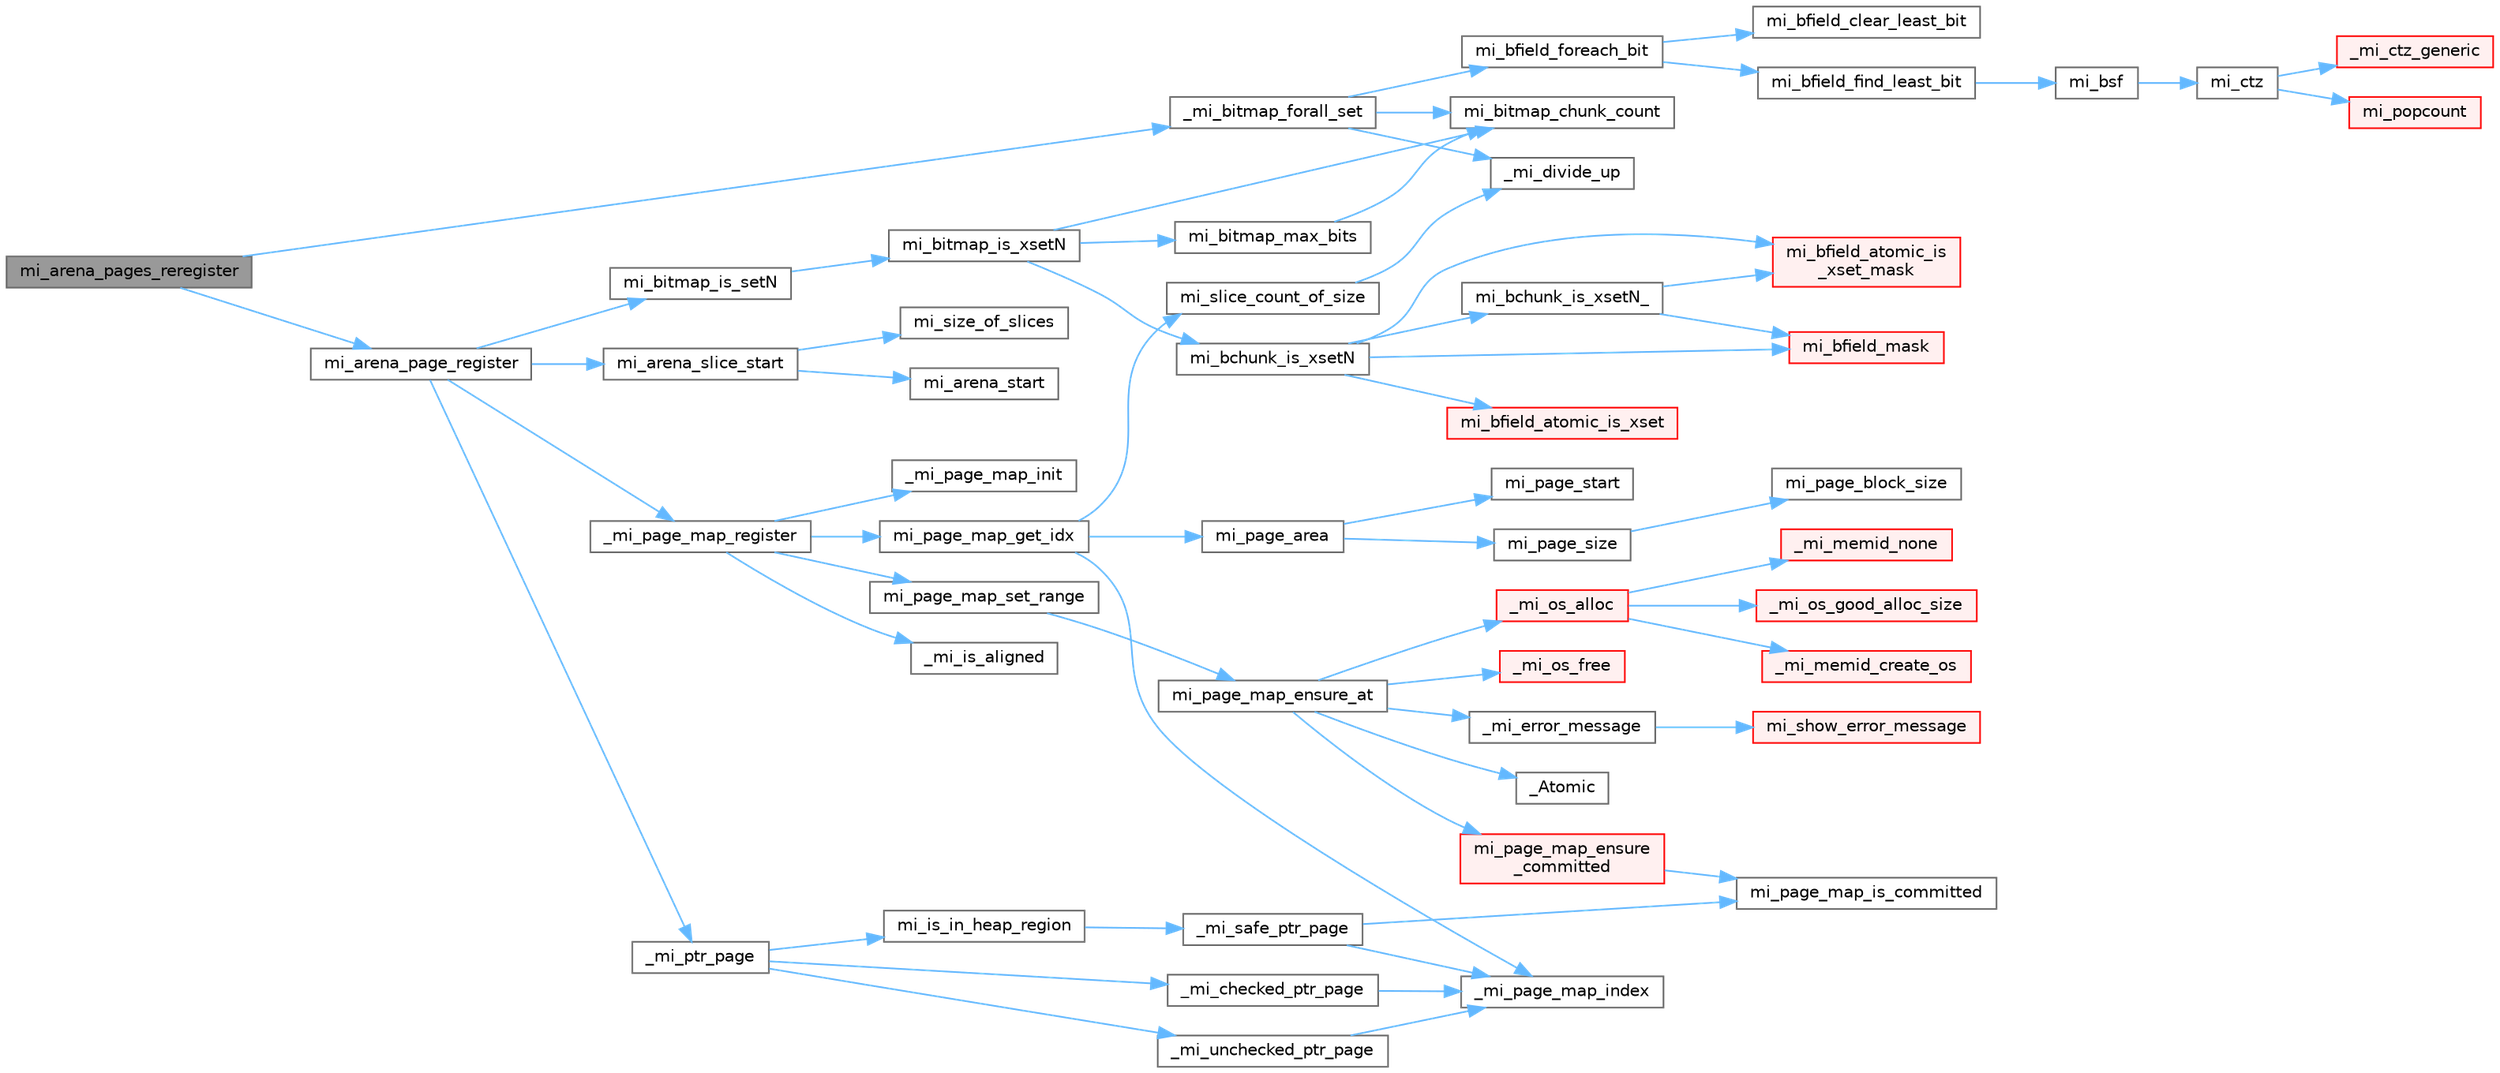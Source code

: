 digraph "mi_arena_pages_reregister"
{
 // LATEX_PDF_SIZE
  bgcolor="transparent";
  edge [fontname=Helvetica,fontsize=10,labelfontname=Helvetica,labelfontsize=10];
  node [fontname=Helvetica,fontsize=10,shape=box,height=0.2,width=0.4];
  rankdir="LR";
  Node1 [id="Node000001",label="mi_arena_pages_reregister",height=0.2,width=0.4,color="gray40", fillcolor="grey60", style="filled", fontcolor="black",tooltip=" "];
  Node1 -> Node2 [id="edge59_Node000001_Node000002",color="steelblue1",style="solid",tooltip=" "];
  Node2 [id="Node000002",label="_mi_bitmap_forall_set",height=0.2,width=0.4,color="grey40", fillcolor="white", style="filled",URL="$bitmap_8c.html#a7e9c291ee2f088455bc48a714d09e49a",tooltip=" "];
  Node2 -> Node3 [id="edge60_Node000002_Node000003",color="steelblue1",style="solid",tooltip=" "];
  Node3 [id="Node000003",label="_mi_divide_up",height=0.2,width=0.4,color="grey40", fillcolor="white", style="filled",URL="$_e_a_s_t_l_2packages_2mimalloc_2include_2mimalloc_2internal_8h.html#a693e5b64e9a4644c716974dda2395edc",tooltip=" "];
  Node2 -> Node4 [id="edge61_Node000002_Node000004",color="steelblue1",style="solid",tooltip=" "];
  Node4 [id="Node000004",label="mi_bfield_foreach_bit",height=0.2,width=0.4,color="grey40", fillcolor="white", style="filled",URL="$bitmap_8c.html#a23792b2780ff4daafc8ca3c8f61832d4",tooltip=" "];
  Node4 -> Node5 [id="edge62_Node000004_Node000005",color="steelblue1",style="solid",tooltip=" "];
  Node5 [id="Node000005",label="mi_bfield_clear_least_bit",height=0.2,width=0.4,color="grey40", fillcolor="white", style="filled",URL="$bitmap_8c.html#a40409a72e24e98bc81e113ae3af78972",tooltip=" "];
  Node4 -> Node6 [id="edge63_Node000004_Node000006",color="steelblue1",style="solid",tooltip=" "];
  Node6 [id="Node000006",label="mi_bfield_find_least_bit",height=0.2,width=0.4,color="grey40", fillcolor="white", style="filled",URL="$bitmap_8c.html#a81530e7b3d5b00380e17776d6bf7def6",tooltip=" "];
  Node6 -> Node7 [id="edge64_Node000006_Node000007",color="steelblue1",style="solid",tooltip=" "];
  Node7 [id="Node000007",label="mi_bsf",height=0.2,width=0.4,color="grey40", fillcolor="white", style="filled",URL="$bits_8h.html#a9a725eee7a716d863140f201d6a970f5",tooltip=" "];
  Node7 -> Node8 [id="edge65_Node000007_Node000008",color="steelblue1",style="solid",tooltip=" "];
  Node8 [id="Node000008",label="mi_ctz",height=0.2,width=0.4,color="grey40", fillcolor="white", style="filled",URL="$bits_8h.html#a8eb514b948438b609030d3d13c0d1c6d",tooltip=" "];
  Node8 -> Node9 [id="edge66_Node000008_Node000009",color="steelblue1",style="solid",tooltip=" "];
  Node9 [id="Node000009",label="_mi_ctz_generic",height=0.2,width=0.4,color="red", fillcolor="#FFF0F0", style="filled",URL="$libc_8c.html#aaf9cb98b0eccdf3c2bcfb027728ee7b0",tooltip=" "];
  Node8 -> Node11 [id="edge67_Node000008_Node000011",color="steelblue1",style="solid",tooltip=" "];
  Node11 [id="Node000011",label="mi_popcount",height=0.2,width=0.4,color="red", fillcolor="#FFF0F0", style="filled",URL="$bits_8h.html#ac2a9854186003f70eb01135c9aca3529",tooltip=" "];
  Node2 -> Node15 [id="edge68_Node000002_Node000015",color="steelblue1",style="solid",tooltip=" "];
  Node15 [id="Node000015",label="mi_bitmap_chunk_count",height=0.2,width=0.4,color="grey40", fillcolor="white", style="filled",URL="$bitmap_8h.html#adbc04bcdad6dd6f18993c5ed4b92f2a4",tooltip=" "];
  Node1 -> Node16 [id="edge69_Node000001_Node000016",color="steelblue1",style="solid",tooltip=" "];
  Node16 [id="Node000016",label="mi_arena_page_register",height=0.2,width=0.4,color="grey40", fillcolor="white", style="filled",URL="$arena_8c.html#a73dceab79cb31c1e87fb7ba8a422d8f5",tooltip=" "];
  Node16 -> Node17 [id="edge70_Node000016_Node000017",color="steelblue1",style="solid",tooltip=" "];
  Node17 [id="Node000017",label="_mi_page_map_register",height=0.2,width=0.4,color="grey40", fillcolor="white", style="filled",URL="$page-map_8c.html#a408efa9baa877e4ccfcf3e9429bcbc01",tooltip=" "];
  Node17 -> Node18 [id="edge71_Node000017_Node000018",color="steelblue1",style="solid",tooltip=" "];
  Node18 [id="Node000018",label="_mi_is_aligned",height=0.2,width=0.4,color="grey40", fillcolor="white", style="filled",URL="$_e_a_s_t_l_2packages_2mimalloc_2include_2mimalloc_2internal_8h.html#ad446ae4d82cbdbd78dfbe46fa2330555",tooltip=" "];
  Node17 -> Node19 [id="edge72_Node000017_Node000019",color="steelblue1",style="solid",tooltip=" "];
  Node19 [id="Node000019",label="_mi_page_map_init",height=0.2,width=0.4,color="grey40", fillcolor="white", style="filled",URL="$_e_a_s_t_l_2packages_2mimalloc_2include_2mimalloc_2internal_8h.html#ab1d5d43c1d7d0d4adfd96fdb7270ca4b",tooltip=" "];
  Node17 -> Node20 [id="edge73_Node000017_Node000020",color="steelblue1",style="solid",tooltip=" "];
  Node20 [id="Node000020",label="mi_page_map_get_idx",height=0.2,width=0.4,color="grey40", fillcolor="white", style="filled",URL="$page-map_8c.html#a57cb024dd351df5f91e5372156cd191e",tooltip=" "];
  Node20 -> Node21 [id="edge74_Node000020_Node000021",color="steelblue1",style="solid",tooltip=" "];
  Node21 [id="Node000021",label="_mi_page_map_index",height=0.2,width=0.4,color="grey40", fillcolor="white", style="filled",URL="$_e_a_s_t_l_2packages_2mimalloc_2include_2mimalloc_2internal_8h.html#ac5fb64f98ad24fd3b47091a14425c3dc",tooltip=" "];
  Node20 -> Node22 [id="edge75_Node000020_Node000022",color="steelblue1",style="solid",tooltip=" "];
  Node22 [id="Node000022",label="mi_page_area",height=0.2,width=0.4,color="grey40", fillcolor="white", style="filled",URL="$_e_a_s_t_l_2packages_2mimalloc_2include_2mimalloc_2internal_8h.html#ab02bec7b56343136344cb9441cb889c7",tooltip=" "];
  Node22 -> Node23 [id="edge76_Node000022_Node000023",color="steelblue1",style="solid",tooltip=" "];
  Node23 [id="Node000023",label="mi_page_size",height=0.2,width=0.4,color="grey40", fillcolor="white", style="filled",URL="$_e_a_s_t_l_2packages_2mimalloc_2include_2mimalloc_2internal_8h.html#a8c0729aec9cac74b4a782e6a7d22f18d",tooltip=" "];
  Node23 -> Node24 [id="edge77_Node000023_Node000024",color="steelblue1",style="solid",tooltip=" "];
  Node24 [id="Node000024",label="mi_page_block_size",height=0.2,width=0.4,color="grey40", fillcolor="white", style="filled",URL="$_e_a_s_t_l_2packages_2mimalloc_2include_2mimalloc_2internal_8h.html#a6134893990c1f09da2b40092ceecc780",tooltip=" "];
  Node22 -> Node25 [id="edge78_Node000022_Node000025",color="steelblue1",style="solid",tooltip=" "];
  Node25 [id="Node000025",label="mi_page_start",height=0.2,width=0.4,color="grey40", fillcolor="white", style="filled",URL="$_e_a_s_t_l_2packages_2mimalloc_2include_2mimalloc_2internal_8h.html#a95e8b035747d340ad060f5cf0811b7e9",tooltip=" "];
  Node20 -> Node26 [id="edge79_Node000020_Node000026",color="steelblue1",style="solid",tooltip=" "];
  Node26 [id="Node000026",label="mi_slice_count_of_size",height=0.2,width=0.4,color="grey40", fillcolor="white", style="filled",URL="$_e_a_s_t_l_2packages_2mimalloc_2include_2mimalloc_2internal_8h.html#a9ad8412b6af23e1040840727a59cc9b5",tooltip=" "];
  Node26 -> Node3 [id="edge80_Node000026_Node000003",color="steelblue1",style="solid",tooltip=" "];
  Node17 -> Node27 [id="edge81_Node000017_Node000027",color="steelblue1",style="solid",tooltip=" "];
  Node27 [id="Node000027",label="mi_page_map_set_range",height=0.2,width=0.4,color="grey40", fillcolor="white", style="filled",URL="$page-map_8c.html#a7b262e3370e545461603df2211f16f03",tooltip=" "];
  Node27 -> Node28 [id="edge82_Node000027_Node000028",color="steelblue1",style="solid",tooltip=" "];
  Node28 [id="Node000028",label="mi_page_map_ensure_at",height=0.2,width=0.4,color="grey40", fillcolor="white", style="filled",URL="$page-map_8c.html#a902d272cc23dc562664afd16b7789d47",tooltip=" "];
  Node28 -> Node29 [id="edge83_Node000028_Node000029",color="steelblue1",style="solid",tooltip=" "];
  Node29 [id="Node000029",label="_Atomic",height=0.2,width=0.4,color="grey40", fillcolor="white", style="filled",URL="$page-map_8c.html#a42ccb1dd40e7bab08278019bda752004",tooltip=" "];
  Node28 -> Node30 [id="edge84_Node000028_Node000030",color="steelblue1",style="solid",tooltip=" "];
  Node30 [id="Node000030",label="_mi_error_message",height=0.2,width=0.4,color="grey40", fillcolor="white", style="filled",URL="$options_8c.html#a2bebc073bcaac71658e57bb260c2e426",tooltip=" "];
  Node30 -> Node31 [id="edge85_Node000030_Node000031",color="steelblue1",style="solid",tooltip=" "];
  Node31 [id="Node000031",label="mi_show_error_message",height=0.2,width=0.4,color="red", fillcolor="#FFF0F0", style="filled",URL="$options_8c.html#a025f32c63014753e87fd7a579d2bb8aa",tooltip=" "];
  Node28 -> Node67 [id="edge86_Node000028_Node000067",color="steelblue1",style="solid",tooltip=" "];
  Node67 [id="Node000067",label="_mi_os_alloc",height=0.2,width=0.4,color="red", fillcolor="#FFF0F0", style="filled",URL="$os_8c.html#adda37bbacbf064719f3398bc4c8de08f",tooltip=" "];
  Node67 -> Node68 [id="edge87_Node000067_Node000068",color="steelblue1",style="solid",tooltip=" "];
  Node68 [id="Node000068",label="_mi_memid_create_os",height=0.2,width=0.4,color="red", fillcolor="#FFF0F0", style="filled",URL="$_e_a_s_t_l_2packages_2mimalloc_2include_2mimalloc_2internal_8h.html#a09383ef9229fc236d59aadf1acc9268c",tooltip=" "];
  Node67 -> Node70 [id="edge88_Node000067_Node000070",color="steelblue1",style="solid",tooltip=" "];
  Node70 [id="Node000070",label="_mi_memid_none",height=0.2,width=0.4,color="red", fillcolor="#FFF0F0", style="filled",URL="$_e_a_s_t_l_2packages_2mimalloc_2include_2mimalloc_2internal_8h.html#a130091d8591ac82c587dace216eca4d2",tooltip=" "];
  Node67 -> Node71 [id="edge89_Node000067_Node000071",color="steelblue1",style="solid",tooltip=" "];
  Node71 [id="Node000071",label="_mi_os_good_alloc_size",height=0.2,width=0.4,color="red", fillcolor="#FFF0F0", style="filled",URL="$os_8c.html#aa30b56bf7b30da1c4f35323cfccce4f1",tooltip=" "];
  Node28 -> Node100 [id="edge90_Node000028_Node000100",color="steelblue1",style="solid",tooltip=" "];
  Node100 [id="Node000100",label="_mi_os_free",height=0.2,width=0.4,color="red", fillcolor="#FFF0F0", style="filled",URL="$os_8c.html#aef12a26764ff4aae64a1df9116452428",tooltip=" "];
  Node28 -> Node107 [id="edge91_Node000028_Node000107",color="steelblue1",style="solid",tooltip=" "];
  Node107 [id="Node000107",label="mi_page_map_ensure\l_committed",height=0.2,width=0.4,color="red", fillcolor="#FFF0F0", style="filled",URL="$page-map_8c.html#ad88a09e9e1318e625ef9763489cd5789",tooltip=" "];
  Node107 -> Node117 [id="edge92_Node000107_Node000117",color="steelblue1",style="solid",tooltip=" "];
  Node117 [id="Node000117",label="mi_page_map_is_committed",height=0.2,width=0.4,color="grey40", fillcolor="white", style="filled",URL="$page-map_8c.html#a271749b52471483dcfa20040df00277e",tooltip=" "];
  Node16 -> Node118 [id="edge93_Node000016_Node000118",color="steelblue1",style="solid",tooltip=" "];
  Node118 [id="Node000118",label="_mi_ptr_page",height=0.2,width=0.4,color="grey40", fillcolor="white", style="filled",URL="$_e_a_s_t_l_2packages_2mimalloc_2include_2mimalloc_2internal_8h.html#acd84a462a2045538d19ecc56e6cc29f6",tooltip=" "];
  Node118 -> Node119 [id="edge94_Node000118_Node000119",color="steelblue1",style="solid",tooltip=" "];
  Node119 [id="Node000119",label="_mi_checked_ptr_page",height=0.2,width=0.4,color="grey40", fillcolor="white", style="filled",URL="$_e_a_s_t_l_2packages_2mimalloc_2include_2mimalloc_2internal_8h.html#aae1cb48b790d504329cb8031a6a716ef",tooltip=" "];
  Node119 -> Node21 [id="edge95_Node000119_Node000021",color="steelblue1",style="solid",tooltip=" "];
  Node118 -> Node120 [id="edge96_Node000118_Node000120",color="steelblue1",style="solid",tooltip=" "];
  Node120 [id="Node000120",label="_mi_unchecked_ptr_page",height=0.2,width=0.4,color="grey40", fillcolor="white", style="filled",URL="$_e_a_s_t_l_2packages_2mimalloc_2include_2mimalloc_2internal_8h.html#af17a42b9aa712fc80ff8d725eb2300ec",tooltip=" "];
  Node120 -> Node21 [id="edge97_Node000120_Node000021",color="steelblue1",style="solid",tooltip=" "];
  Node118 -> Node121 [id="edge98_Node000118_Node000121",color="steelblue1",style="solid",tooltip=" "];
  Node121 [id="Node000121",label="mi_is_in_heap_region",height=0.2,width=0.4,color="grey40", fillcolor="white", style="filled",URL="$group__extended.html#ga5f071b10d4df1c3658e04e7fd67a94e6",tooltip=" "];
  Node121 -> Node122 [id="edge99_Node000121_Node000122",color="steelblue1",style="solid",tooltip=" "];
  Node122 [id="Node000122",label="_mi_safe_ptr_page",height=0.2,width=0.4,color="grey40", fillcolor="white", style="filled",URL="$page-map_8c.html#aa93d85305e51471aa1951ab818628a63",tooltip=" "];
  Node122 -> Node21 [id="edge100_Node000122_Node000021",color="steelblue1",style="solid",tooltip=" "];
  Node122 -> Node117 [id="edge101_Node000122_Node000117",color="steelblue1",style="solid",tooltip=" "];
  Node16 -> Node123 [id="edge102_Node000016_Node000123",color="steelblue1",style="solid",tooltip=" "];
  Node123 [id="Node000123",label="mi_arena_slice_start",height=0.2,width=0.4,color="grey40", fillcolor="white", style="filled",URL="$arena_8c.html#a0a2d2bb37e419baf7d346107e77c6e05",tooltip=" "];
  Node123 -> Node124 [id="edge103_Node000123_Node000124",color="steelblue1",style="solid",tooltip=" "];
  Node124 [id="Node000124",label="mi_arena_start",height=0.2,width=0.4,color="grey40", fillcolor="white", style="filled",URL="$arena_8c.html#a8aa073deb4be73d4bbc7b27864c55cd4",tooltip=" "];
  Node123 -> Node125 [id="edge104_Node000123_Node000125",color="steelblue1",style="solid",tooltip=" "];
  Node125 [id="Node000125",label="mi_size_of_slices",height=0.2,width=0.4,color="grey40", fillcolor="white", style="filled",URL="$_e_a_s_t_l_2packages_2mimalloc_2include_2mimalloc_2internal_8h.html#ae8e31ea92ee1ee2f1a93ea87d0184436",tooltip=" "];
  Node16 -> Node126 [id="edge105_Node000016_Node000126",color="steelblue1",style="solid",tooltip=" "];
  Node126 [id="Node000126",label="mi_bitmap_is_setN",height=0.2,width=0.4,color="grey40", fillcolor="white", style="filled",URL="$bitmap_8h.html#a1198ba479412d3f0fa55b87e40397dfa",tooltip=" "];
  Node126 -> Node127 [id="edge106_Node000126_Node000127",color="steelblue1",style="solid",tooltip=" "];
  Node127 [id="Node000127",label="mi_bitmap_is_xsetN",height=0.2,width=0.4,color="grey40", fillcolor="white", style="filled",URL="$bitmap_8c.html#adb22535bc9bc502a2e9f4f41e64972b2",tooltip=" "];
  Node127 -> Node128 [id="edge107_Node000127_Node000128",color="steelblue1",style="solid",tooltip=" "];
  Node128 [id="Node000128",label="mi_bchunk_is_xsetN",height=0.2,width=0.4,color="grey40", fillcolor="white", style="filled",URL="$bitmap_8c.html#ab0d208390523d5afdb78b6f0be816b2f",tooltip=" "];
  Node128 -> Node129 [id="edge108_Node000128_Node000129",color="steelblue1",style="solid",tooltip=" "];
  Node129 [id="Node000129",label="mi_bchunk_is_xsetN_",height=0.2,width=0.4,color="grey40", fillcolor="white", style="filled",URL="$bitmap_8c.html#a07385ebbb69ea290eefe819da4e74d3f",tooltip=" "];
  Node129 -> Node130 [id="edge109_Node000129_Node000130",color="steelblue1",style="solid",tooltip=" "];
  Node130 [id="Node000130",label="mi_bfield_atomic_is\l_xset_mask",height=0.2,width=0.4,color="red", fillcolor="#FFF0F0", style="filled",URL="$bitmap_8c.html#ac5d99a264e3b1e53dcb8303da5b75507",tooltip=" "];
  Node129 -> Node133 [id="edge110_Node000129_Node000133",color="steelblue1",style="solid",tooltip=" "];
  Node133 [id="Node000133",label="mi_bfield_mask",height=0.2,width=0.4,color="red", fillcolor="#FFF0F0", style="filled",URL="$bitmap_8c.html#aa4d08980dc8daf4bb8b950a4d4a687ef",tooltip=" "];
  Node128 -> Node136 [id="edge111_Node000128_Node000136",color="steelblue1",style="solid",tooltip=" "];
  Node136 [id="Node000136",label="mi_bfield_atomic_is_xset",height=0.2,width=0.4,color="red", fillcolor="#FFF0F0", style="filled",URL="$bitmap_8c.html#a707f03eca576cefd148997912dc4759a",tooltip=" "];
  Node128 -> Node130 [id="edge112_Node000128_Node000130",color="steelblue1",style="solid",tooltip=" "];
  Node128 -> Node133 [id="edge113_Node000128_Node000133",color="steelblue1",style="solid",tooltip=" "];
  Node127 -> Node15 [id="edge114_Node000127_Node000015",color="steelblue1",style="solid",tooltip=" "];
  Node127 -> Node139 [id="edge115_Node000127_Node000139",color="steelblue1",style="solid",tooltip=" "];
  Node139 [id="Node000139",label="mi_bitmap_max_bits",height=0.2,width=0.4,color="grey40", fillcolor="white", style="filled",URL="$bitmap_8h.html#ac65c5f63cedfbd7ef9c6dcbdf9d37a0f",tooltip=" "];
  Node139 -> Node15 [id="edge116_Node000139_Node000015",color="steelblue1",style="solid",tooltip=" "];
}
